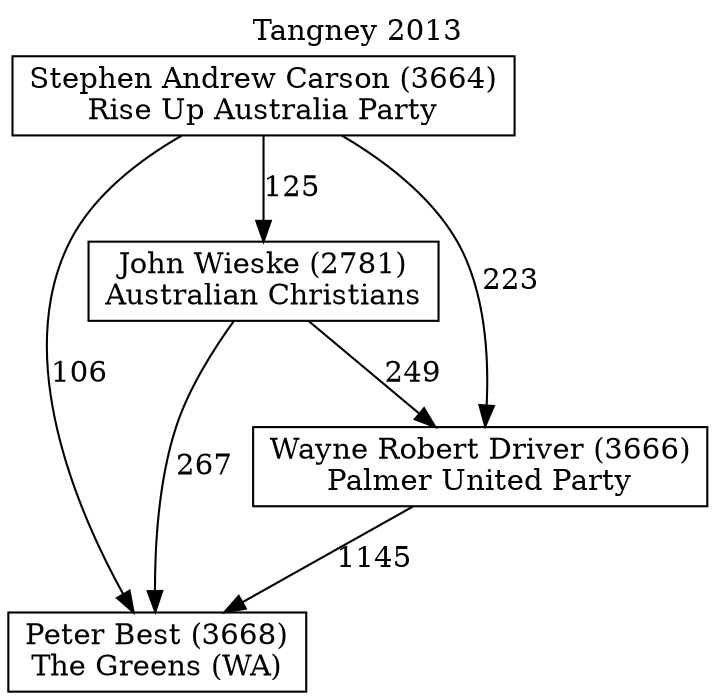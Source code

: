 // House preference flow
digraph "Peter Best (3668)_Tangney_2013" {
	graph [label="Tangney 2013" labelloc=t mclimit=10]
	node [shape=box]
	"John Wieske (2781)" [label="John Wieske (2781)
Australian Christians"]
	"Peter Best (3668)" [label="Peter Best (3668)
The Greens (WA)"]
	"Stephen Andrew Carson (3664)" [label="Stephen Andrew Carson (3664)
Rise Up Australia Party"]
	"Wayne Robert Driver (3666)" [label="Wayne Robert Driver (3666)
Palmer United Party"]
	"John Wieske (2781)" -> "Peter Best (3668)" [label=267]
	"John Wieske (2781)" -> "Wayne Robert Driver (3666)" [label=249]
	"Stephen Andrew Carson (3664)" -> "John Wieske (2781)" [label=125]
	"Stephen Andrew Carson (3664)" -> "Peter Best (3668)" [label=106]
	"Stephen Andrew Carson (3664)" -> "Wayne Robert Driver (3666)" [label=223]
	"Wayne Robert Driver (3666)" -> "Peter Best (3668)" [label=1145]
}
